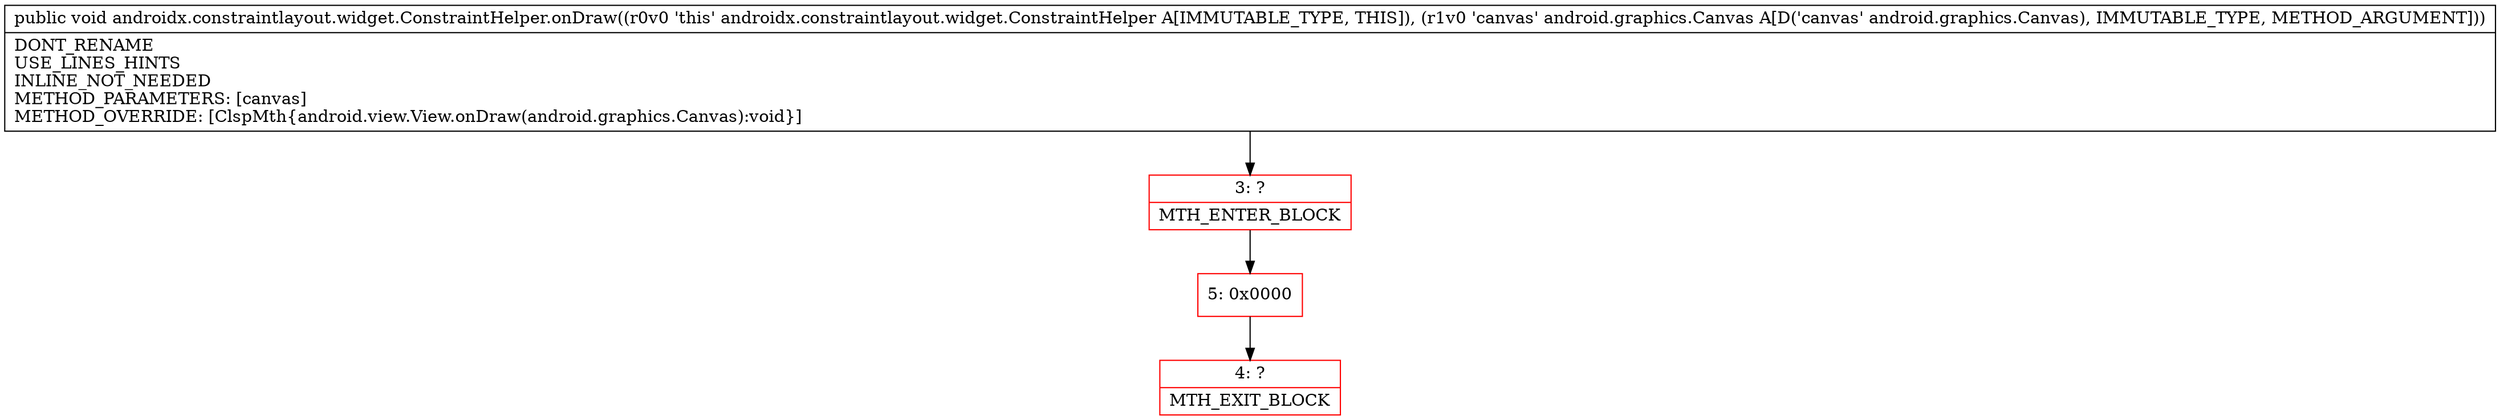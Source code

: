 digraph "CFG forandroidx.constraintlayout.widget.ConstraintHelper.onDraw(Landroid\/graphics\/Canvas;)V" {
subgraph cluster_Region_687336413 {
label = "R(0)";
node [shape=record,color=blue];
}
Node_3 [shape=record,color=red,label="{3\:\ ?|MTH_ENTER_BLOCK\l}"];
Node_5 [shape=record,color=red,label="{5\:\ 0x0000}"];
Node_4 [shape=record,color=red,label="{4\:\ ?|MTH_EXIT_BLOCK\l}"];
MethodNode[shape=record,label="{public void androidx.constraintlayout.widget.ConstraintHelper.onDraw((r0v0 'this' androidx.constraintlayout.widget.ConstraintHelper A[IMMUTABLE_TYPE, THIS]), (r1v0 'canvas' android.graphics.Canvas A[D('canvas' android.graphics.Canvas), IMMUTABLE_TYPE, METHOD_ARGUMENT]))  | DONT_RENAME\lUSE_LINES_HINTS\lINLINE_NOT_NEEDED\lMETHOD_PARAMETERS: [canvas]\lMETHOD_OVERRIDE: [ClspMth\{android.view.View.onDraw(android.graphics.Canvas):void\}]\l}"];
MethodNode -> Node_3;Node_3 -> Node_5;
Node_5 -> Node_4;
}

